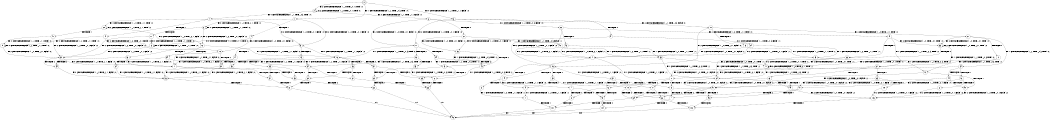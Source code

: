 digraph BCG {
size = "7, 10.5";
center = TRUE;
node [shape = circle];
0 [peripheries = 2];
0 -> 1 [label = "EX !1 !ATOMIC_EXCH_BRANCH (1, +1, TRUE, +0, 3, TRUE) !:0:"];
0 -> 2 [label = "EX !2 !ATOMIC_EXCH_BRANCH (1, +0, TRUE, +0, 1, TRUE) !:0:"];
0 -> 3 [label = "EX !0 !ATOMIC_EXCH_BRANCH (1, +1, TRUE, +1, 1, FALSE) !:0:"];
1 -> 4 [label = "TERMINATE !1"];
1 -> 5 [label = "EX !2 !ATOMIC_EXCH_BRANCH (1, +0, TRUE, +0, 1, FALSE) !:0:"];
1 -> 6 [label = "EX !0 !ATOMIC_EXCH_BRANCH (1, +1, TRUE, +1, 1, TRUE) !:0:"];
2 -> 7 [label = "EX !1 !ATOMIC_EXCH_BRANCH (1, +1, TRUE, +0, 3, TRUE) !:0:"];
2 -> 8 [label = "EX !0 !ATOMIC_EXCH_BRANCH (1, +1, TRUE, +1, 1, FALSE) !:0:"];
2 -> 2 [label = "EX !2 !ATOMIC_EXCH_BRANCH (1, +0, TRUE, +0, 1, TRUE) !:0:"];
3 -> 9 [label = "TERMINATE !0"];
3 -> 10 [label = "EX !1 !ATOMIC_EXCH_BRANCH (1, +1, TRUE, +0, 3, FALSE) !:0:"];
3 -> 11 [label = "EX !2 !ATOMIC_EXCH_BRANCH (1, +0, TRUE, +0, 1, FALSE) !:0:"];
4 -> 12 [label = "EX !2 !ATOMIC_EXCH_BRANCH (1, +0, TRUE, +0, 1, FALSE) !:0:"];
4 -> 13 [label = "EX !0 !ATOMIC_EXCH_BRANCH (1, +1, TRUE, +1, 1, TRUE) !:0:"];
5 -> 14 [label = "TERMINATE !1"];
5 -> 15 [label = "TERMINATE !2"];
5 -> 16 [label = "EX !0 !ATOMIC_EXCH_BRANCH (1, +1, TRUE, +1, 1, FALSE) !:0:"];
6 -> 17 [label = "TERMINATE !1"];
6 -> 18 [label = "EX !2 !ATOMIC_EXCH_BRANCH (1, +0, TRUE, +0, 1, FALSE) !:0:"];
6 -> 6 [label = "EX !0 !ATOMIC_EXCH_BRANCH (1, +1, TRUE, +1, 1, TRUE) !:0:"];
7 -> 19 [label = "TERMINATE !1"];
7 -> 20 [label = "EX !0 !ATOMIC_EXCH_BRANCH (1, +1, TRUE, +1, 1, TRUE) !:0:"];
7 -> 5 [label = "EX !2 !ATOMIC_EXCH_BRANCH (1, +0, TRUE, +0, 1, FALSE) !:0:"];
8 -> 21 [label = "TERMINATE !0"];
8 -> 22 [label = "EX !1 !ATOMIC_EXCH_BRANCH (1, +1, TRUE, +0, 3, FALSE) !:0:"];
8 -> 11 [label = "EX !2 !ATOMIC_EXCH_BRANCH (1, +0, TRUE, +0, 1, FALSE) !:0:"];
9 -> 23 [label = "EX !2 !ATOMIC_EXCH_BRANCH (1, +0, TRUE, +0, 1, FALSE) !:1:"];
9 -> 24 [label = "EX !1 !ATOMIC_EXCH_BRANCH (1, +1, TRUE, +0, 3, FALSE) !:1:"];
10 -> 25 [label = "TERMINATE !0"];
10 -> 26 [label = "EX !2 !ATOMIC_EXCH_BRANCH (1, +0, TRUE, +0, 1, FALSE) !:0:"];
10 -> 27 [label = "EX !1 !ATOMIC_EXCH_BRANCH (1, +0, TRUE, +1, 1, TRUE) !:0:"];
11 -> 28 [label = "TERMINATE !2"];
11 -> 29 [label = "TERMINATE !0"];
11 -> 16 [label = "EX !1 !ATOMIC_EXCH_BRANCH (1, +1, TRUE, +0, 3, TRUE) !:0:"];
12 -> 30 [label = "TERMINATE !2"];
12 -> 31 [label = "EX !0 !ATOMIC_EXCH_BRANCH (1, +1, TRUE, +1, 1, FALSE) !:0:"];
13 -> 32 [label = "EX !2 !ATOMIC_EXCH_BRANCH (1, +0, TRUE, +0, 1, FALSE) !:0:"];
13 -> 13 [label = "EX !0 !ATOMIC_EXCH_BRANCH (1, +1, TRUE, +1, 1, TRUE) !:0:"];
14 -> 30 [label = "TERMINATE !2"];
14 -> 31 [label = "EX !0 !ATOMIC_EXCH_BRANCH (1, +1, TRUE, +1, 1, FALSE) !:0:"];
15 -> 33 [label = "TERMINATE !1"];
15 -> 34 [label = "EX !0 !ATOMIC_EXCH_BRANCH (1, +1, TRUE, +1, 1, FALSE) !:0:"];
16 -> 35 [label = "TERMINATE !1"];
16 -> 36 [label = "TERMINATE !2"];
16 -> 37 [label = "TERMINATE !0"];
17 -> 32 [label = "EX !2 !ATOMIC_EXCH_BRANCH (1, +0, TRUE, +0, 1, FALSE) !:0:"];
17 -> 13 [label = "EX !0 !ATOMIC_EXCH_BRANCH (1, +1, TRUE, +1, 1, TRUE) !:0:"];
18 -> 38 [label = "TERMINATE !1"];
18 -> 39 [label = "TERMINATE !2"];
18 -> 16 [label = "EX !0 !ATOMIC_EXCH_BRANCH (1, +1, TRUE, +1, 1, FALSE) !:0:"];
19 -> 40 [label = "EX !0 !ATOMIC_EXCH_BRANCH (1, +1, TRUE, +1, 1, TRUE) !:0:"];
19 -> 12 [label = "EX !2 !ATOMIC_EXCH_BRANCH (1, +0, TRUE, +0, 1, FALSE) !:0:"];
20 -> 41 [label = "TERMINATE !1"];
20 -> 18 [label = "EX !2 !ATOMIC_EXCH_BRANCH (1, +0, TRUE, +0, 1, FALSE) !:0:"];
20 -> 20 [label = "EX !0 !ATOMIC_EXCH_BRANCH (1, +1, TRUE, +1, 1, TRUE) !:0:"];
21 -> 42 [label = "EX !1 !ATOMIC_EXCH_BRANCH (1, +1, TRUE, +0, 3, FALSE) !:1:"];
21 -> 23 [label = "EX !2 !ATOMIC_EXCH_BRANCH (1, +0, TRUE, +0, 1, FALSE) !:1:"];
22 -> 43 [label = "TERMINATE !0"];
22 -> 26 [label = "EX !2 !ATOMIC_EXCH_BRANCH (1, +0, TRUE, +0, 1, FALSE) !:0:"];
22 -> 44 [label = "EX !1 !ATOMIC_EXCH_BRANCH (1, +0, TRUE, +1, 1, TRUE) !:0:"];
23 -> 45 [label = "TERMINATE !2"];
23 -> 46 [label = "EX !1 !ATOMIC_EXCH_BRANCH (1, +1, TRUE, +0, 3, TRUE) !:1:"];
24 -> 47 [label = "EX !2 !ATOMIC_EXCH_BRANCH (1, +0, TRUE, +0, 1, FALSE) !:1:"];
24 -> 48 [label = "EX !1 !ATOMIC_EXCH_BRANCH (1, +0, TRUE, +1, 1, TRUE) !:1:"];
25 -> 47 [label = "EX !2 !ATOMIC_EXCH_BRANCH (1, +0, TRUE, +0, 1, FALSE) !:1:"];
25 -> 48 [label = "EX !1 !ATOMIC_EXCH_BRANCH (1, +0, TRUE, +1, 1, TRUE) !:1:"];
26 -> 49 [label = "TERMINATE !2"];
26 -> 50 [label = "TERMINATE !0"];
26 -> 51 [label = "EX !1 !ATOMIC_EXCH_BRANCH (1, +0, TRUE, +1, 1, FALSE) !:0:"];
27 -> 52 [label = "TERMINATE !0"];
27 -> 53 [label = "EX !2 !ATOMIC_EXCH_BRANCH (1, +0, TRUE, +0, 1, TRUE) !:0:"];
27 -> 54 [label = "EX !1 !ATOMIC_EXCH_BRANCH (1, +1, TRUE, +0, 3, TRUE) !:0:"];
28 -> 55 [label = "TERMINATE !0"];
28 -> 34 [label = "EX !1 !ATOMIC_EXCH_BRANCH (1, +1, TRUE, +0, 3, TRUE) !:0:"];
29 -> 45 [label = "TERMINATE !2"];
29 -> 46 [label = "EX !1 !ATOMIC_EXCH_BRANCH (1, +1, TRUE, +0, 3, TRUE) !:1:"];
30 -> 56 [label = "EX !0 !ATOMIC_EXCH_BRANCH (1, +1, TRUE, +1, 1, FALSE) !:0:"];
31 -> 57 [label = "TERMINATE !2"];
31 -> 58 [label = "TERMINATE !0"];
32 -> 59 [label = "TERMINATE !2"];
32 -> 31 [label = "EX !0 !ATOMIC_EXCH_BRANCH (1, +1, TRUE, +1, 1, FALSE) !:0:"];
33 -> 56 [label = "EX !0 !ATOMIC_EXCH_BRANCH (1, +1, TRUE, +1, 1, FALSE) !:0:"];
34 -> 60 [label = "TERMINATE !1"];
34 -> 61 [label = "TERMINATE !0"];
35 -> 57 [label = "TERMINATE !2"];
35 -> 58 [label = "TERMINATE !0"];
36 -> 60 [label = "TERMINATE !1"];
36 -> 61 [label = "TERMINATE !0"];
37 -> 62 [label = "TERMINATE !1"];
37 -> 63 [label = "TERMINATE !2"];
38 -> 59 [label = "TERMINATE !2"];
38 -> 31 [label = "EX !0 !ATOMIC_EXCH_BRANCH (1, +1, TRUE, +1, 1, FALSE) !:0:"];
39 -> 64 [label = "TERMINATE !1"];
39 -> 34 [label = "EX !0 !ATOMIC_EXCH_BRANCH (1, +1, TRUE, +1, 1, FALSE) !:0:"];
40 -> 32 [label = "EX !2 !ATOMIC_EXCH_BRANCH (1, +0, TRUE, +0, 1, FALSE) !:0:"];
40 -> 40 [label = "EX !0 !ATOMIC_EXCH_BRANCH (1, +1, TRUE, +1, 1, TRUE) !:0:"];
41 -> 32 [label = "EX !2 !ATOMIC_EXCH_BRANCH (1, +0, TRUE, +0, 1, FALSE) !:0:"];
41 -> 40 [label = "EX !0 !ATOMIC_EXCH_BRANCH (1, +1, TRUE, +1, 1, TRUE) !:0:"];
42 -> 47 [label = "EX !2 !ATOMIC_EXCH_BRANCH (1, +0, TRUE, +0, 1, FALSE) !:1:"];
42 -> 65 [label = "EX !1 !ATOMIC_EXCH_BRANCH (1, +0, TRUE, +1, 1, TRUE) !:1:"];
43 -> 47 [label = "EX !2 !ATOMIC_EXCH_BRANCH (1, +0, TRUE, +0, 1, FALSE) !:1:"];
43 -> 65 [label = "EX !1 !ATOMIC_EXCH_BRANCH (1, +0, TRUE, +1, 1, TRUE) !:1:"];
44 -> 66 [label = "TERMINATE !0"];
44 -> 53 [label = "EX !2 !ATOMIC_EXCH_BRANCH (1, +0, TRUE, +0, 1, TRUE) !:0:"];
44 -> 67 [label = "EX !1 !ATOMIC_EXCH_BRANCH (1, +1, TRUE, +0, 3, TRUE) !:0:"];
45 -> 68 [label = "EX !1 !ATOMIC_EXCH_BRANCH (1, +1, TRUE, +0, 3, TRUE) !:1:"];
46 -> 62 [label = "TERMINATE !1"];
46 -> 63 [label = "TERMINATE !2"];
47 -> 69 [label = "TERMINATE !2"];
47 -> 70 [label = "EX !1 !ATOMIC_EXCH_BRANCH (1, +0, TRUE, +1, 1, FALSE) !:1:"];
48 -> 71 [label = "EX !2 !ATOMIC_EXCH_BRANCH (1, +0, TRUE, +0, 1, TRUE) !:1:"];
48 -> 72 [label = "EX !1 !ATOMIC_EXCH_BRANCH (1, +1, TRUE, +0, 3, TRUE) !:1:"];
49 -> 73 [label = "TERMINATE !0"];
49 -> 74 [label = "EX !1 !ATOMIC_EXCH_BRANCH (1, +0, TRUE, +1, 1, FALSE) !:0:"];
50 -> 69 [label = "TERMINATE !2"];
50 -> 70 [label = "EX !1 !ATOMIC_EXCH_BRANCH (1, +0, TRUE, +1, 1, FALSE) !:1:"];
51 -> 75 [label = "TERMINATE !1"];
51 -> 76 [label = "TERMINATE !2"];
51 -> 77 [label = "TERMINATE !0"];
52 -> 71 [label = "EX !2 !ATOMIC_EXCH_BRANCH (1, +0, TRUE, +0, 1, TRUE) !:1:"];
52 -> 72 [label = "EX !1 !ATOMIC_EXCH_BRANCH (1, +1, TRUE, +0, 3, TRUE) !:1:"];
53 -> 66 [label = "TERMINATE !0"];
53 -> 53 [label = "EX !2 !ATOMIC_EXCH_BRANCH (1, +0, TRUE, +0, 1, TRUE) !:0:"];
53 -> 67 [label = "EX !1 !ATOMIC_EXCH_BRANCH (1, +1, TRUE, +0, 3, TRUE) !:0:"];
54 -> 78 [label = "TERMINATE !1"];
54 -> 79 [label = "TERMINATE !0"];
54 -> 80 [label = "EX !2 !ATOMIC_EXCH_BRANCH (1, +0, TRUE, +0, 1, FALSE) !:0:"];
55 -> 68 [label = "EX !1 !ATOMIC_EXCH_BRANCH (1, +1, TRUE, +0, 3, TRUE) !:1:"];
56 -> 81 [label = "TERMINATE !0"];
57 -> 81 [label = "TERMINATE !0"];
58 -> 82 [label = "TERMINATE !2"];
59 -> 56 [label = "EX !0 !ATOMIC_EXCH_BRANCH (1, +1, TRUE, +1, 1, FALSE) !:0:"];
60 -> 81 [label = "TERMINATE !0"];
61 -> 83 [label = "TERMINATE !1"];
62 -> 82 [label = "TERMINATE !2"];
63 -> 83 [label = "TERMINATE !1"];
64 -> 56 [label = "EX !0 !ATOMIC_EXCH_BRANCH (1, +1, TRUE, +1, 1, FALSE) !:0:"];
65 -> 71 [label = "EX !2 !ATOMIC_EXCH_BRANCH (1, +0, TRUE, +0, 1, TRUE) !:1:"];
65 -> 84 [label = "EX !1 !ATOMIC_EXCH_BRANCH (1, +1, TRUE, +0, 3, TRUE) !:1:"];
66 -> 71 [label = "EX !2 !ATOMIC_EXCH_BRANCH (1, +0, TRUE, +0, 1, TRUE) !:1:"];
66 -> 84 [label = "EX !1 !ATOMIC_EXCH_BRANCH (1, +1, TRUE, +0, 3, TRUE) !:1:"];
67 -> 85 [label = "TERMINATE !1"];
67 -> 86 [label = "TERMINATE !0"];
67 -> 80 [label = "EX !2 !ATOMIC_EXCH_BRANCH (1, +0, TRUE, +0, 1, FALSE) !:0:"];
68 -> 83 [label = "TERMINATE !1"];
69 -> 87 [label = "EX !1 !ATOMIC_EXCH_BRANCH (1, +0, TRUE, +1, 1, FALSE) !:1:"];
70 -> 88 [label = "TERMINATE !1"];
70 -> 89 [label = "TERMINATE !2"];
71 -> 71 [label = "EX !2 !ATOMIC_EXCH_BRANCH (1, +0, TRUE, +0, 1, TRUE) !:1:"];
71 -> 84 [label = "EX !1 !ATOMIC_EXCH_BRANCH (1, +1, TRUE, +0, 3, TRUE) !:1:"];
72 -> 90 [label = "TERMINATE !1"];
72 -> 91 [label = "EX !2 !ATOMIC_EXCH_BRANCH (1, +0, TRUE, +0, 1, FALSE) !:1:"];
73 -> 87 [label = "EX !1 !ATOMIC_EXCH_BRANCH (1, +0, TRUE, +1, 1, FALSE) !:1:"];
74 -> 92 [label = "TERMINATE !1"];
74 -> 93 [label = "TERMINATE !0"];
75 -> 94 [label = "TERMINATE !2"];
75 -> 95 [label = "TERMINATE !0"];
76 -> 92 [label = "TERMINATE !1"];
76 -> 93 [label = "TERMINATE !0"];
77 -> 88 [label = "TERMINATE !1"];
77 -> 89 [label = "TERMINATE !2"];
78 -> 96 [label = "TERMINATE !0"];
78 -> 97 [label = "EX !2 !ATOMIC_EXCH_BRANCH (1, +0, TRUE, +0, 1, FALSE) !:0:"];
79 -> 90 [label = "TERMINATE !1"];
79 -> 91 [label = "EX !2 !ATOMIC_EXCH_BRANCH (1, +0, TRUE, +0, 1, FALSE) !:1:"];
80 -> 75 [label = "TERMINATE !1"];
80 -> 76 [label = "TERMINATE !2"];
80 -> 77 [label = "TERMINATE !0"];
81 -> 98 [label = "exit"];
82 -> 98 [label = "exit"];
83 -> 98 [label = "exit"];
84 -> 99 [label = "TERMINATE !1"];
84 -> 91 [label = "EX !2 !ATOMIC_EXCH_BRANCH (1, +0, TRUE, +0, 1, FALSE) !:1:"];
85 -> 100 [label = "TERMINATE !0"];
85 -> 97 [label = "EX !2 !ATOMIC_EXCH_BRANCH (1, +0, TRUE, +0, 1, FALSE) !:0:"];
86 -> 99 [label = "TERMINATE !1"];
86 -> 91 [label = "EX !2 !ATOMIC_EXCH_BRANCH (1, +0, TRUE, +0, 1, FALSE) !:1:"];
87 -> 101 [label = "TERMINATE !1"];
88 -> 102 [label = "TERMINATE !2"];
89 -> 101 [label = "TERMINATE !1"];
90 -> 103 [label = "EX !2 !ATOMIC_EXCH_BRANCH (1, +0, TRUE, +0, 1, FALSE) !:2:"];
91 -> 88 [label = "TERMINATE !1"];
91 -> 89 [label = "TERMINATE !2"];
92 -> 104 [label = "TERMINATE !0"];
93 -> 101 [label = "TERMINATE !1"];
94 -> 104 [label = "TERMINATE !0"];
95 -> 102 [label = "TERMINATE !2"];
96 -> 103 [label = "EX !2 !ATOMIC_EXCH_BRANCH (1, +0, TRUE, +0, 1, FALSE) !:2:"];
97 -> 94 [label = "TERMINATE !2"];
97 -> 95 [label = "TERMINATE !0"];
99 -> 103 [label = "EX !2 !ATOMIC_EXCH_BRANCH (1, +0, TRUE, +0, 1, FALSE) !:2:"];
100 -> 103 [label = "EX !2 !ATOMIC_EXCH_BRANCH (1, +0, TRUE, +0, 1, FALSE) !:2:"];
101 -> 98 [label = "exit"];
102 -> 98 [label = "exit"];
103 -> 102 [label = "TERMINATE !2"];
104 -> 98 [label = "exit"];
}
